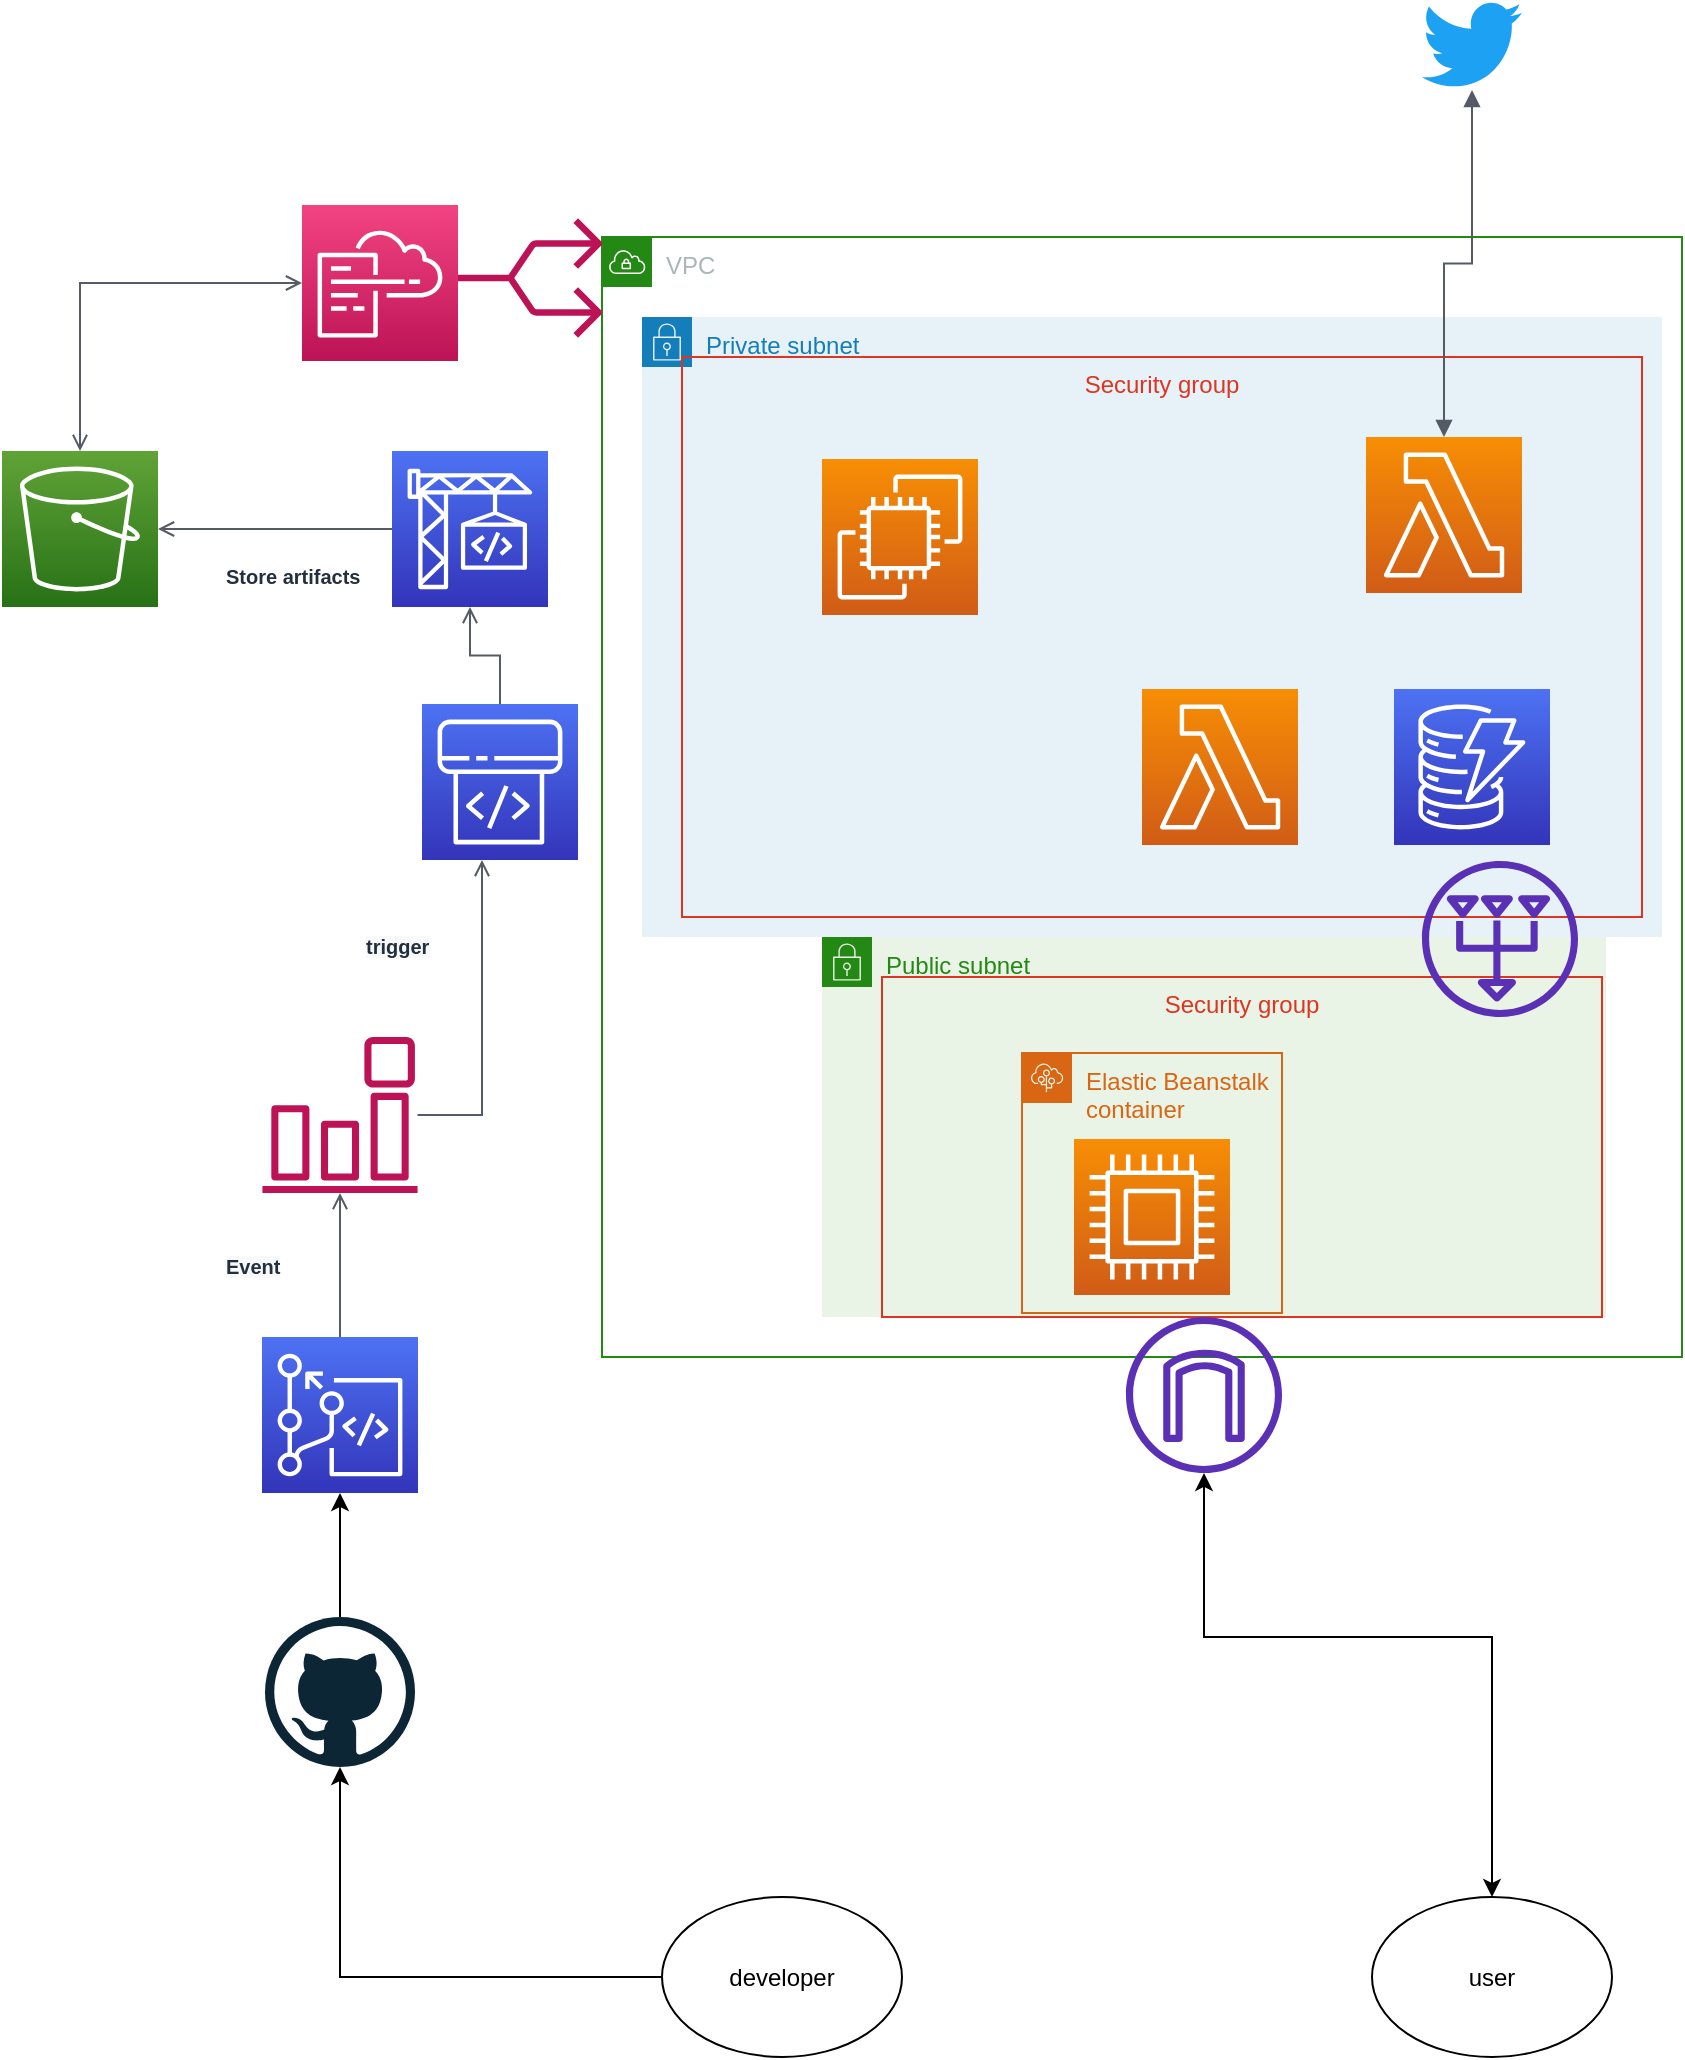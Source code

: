 <mxfile version="13.7.3" type="device"><diagram id="jLGJko12P5ZYonk4BvOa" name="Page-1"><mxGraphModel dx="1422" dy="822" grid="1" gridSize="10" guides="1" tooltips="1" connect="1" arrows="1" fold="1" page="1" pageScale="1" pageWidth="850" pageHeight="1100" math="0" shadow="0"><root><mxCell id="0"/><mxCell id="1" parent="0"/><mxCell id="xLNe65JZoadd3Pq_8RIp-9" value="VPC" style="points=[[0,0],[0.25,0],[0.5,0],[0.75,0],[1,0],[1,0.25],[1,0.5],[1,0.75],[1,1],[0.75,1],[0.5,1],[0.25,1],[0,1],[0,0.75],[0,0.5],[0,0.25]];outlineConnect=0;gradientColor=none;html=1;whiteSpace=wrap;fontSize=12;fontStyle=0;shape=mxgraph.aws4.group;grIcon=mxgraph.aws4.group_vpc;strokeColor=#248814;fillColor=none;verticalAlign=top;align=left;spacingLeft=30;fontColor=#AAB7B8;dashed=0;" vertex="1" parent="1"><mxGeometry x="510" y="118.5" width="540" height="560" as="geometry"/></mxCell><mxCell id="xLNe65JZoadd3Pq_8RIp-6" value="Private subnet" style="points=[[0,0],[0.25,0],[0.5,0],[0.75,0],[1,0],[1,0.25],[1,0.5],[1,0.75],[1,1],[0.75,1],[0.5,1],[0.25,1],[0,1],[0,0.75],[0,0.5],[0,0.25]];outlineConnect=0;gradientColor=none;html=1;whiteSpace=wrap;fontSize=12;fontStyle=0;shape=mxgraph.aws4.group;grIcon=mxgraph.aws4.group_security_group;grStroke=0;strokeColor=#147EBA;fillColor=#E6F2F8;verticalAlign=top;align=left;spacingLeft=30;fontColor=#147EBA;dashed=0;" vertex="1" parent="1"><mxGeometry x="530" y="158.5" width="510" height="310" as="geometry"/></mxCell><mxCell id="xLNe65JZoadd3Pq_8RIp-24" value="Security group" style="fillColor=none;strokeColor=#DD3522;verticalAlign=top;fontStyle=0;fontColor=#DD3522;" vertex="1" parent="1"><mxGeometry x="550" y="178.5" width="480" height="280" as="geometry"/></mxCell><mxCell id="xLNe65JZoadd3Pq_8RIp-5" value="Public subnet" style="points=[[0,0],[0.25,0],[0.5,0],[0.75,0],[1,0],[1,0.25],[1,0.5],[1,0.75],[1,1],[0.75,1],[0.5,1],[0.25,1],[0,1],[0,0.75],[0,0.5],[0,0.25]];outlineConnect=0;gradientColor=none;html=1;whiteSpace=wrap;fontSize=12;fontStyle=0;shape=mxgraph.aws4.group;grIcon=mxgraph.aws4.group_security_group;grStroke=0;strokeColor=#248814;fillColor=#E9F3E6;verticalAlign=top;align=left;spacingLeft=30;fontColor=#248814;dashed=0;" vertex="1" parent="1"><mxGeometry x="620" y="468.5" width="392" height="190" as="geometry"/></mxCell><mxCell id="xLNe65JZoadd3Pq_8RIp-25" value="Security group" style="fillColor=none;strokeColor=#DD3522;verticalAlign=top;fontStyle=0;fontColor=#DD3522;" vertex="1" parent="1"><mxGeometry x="650" y="488.5" width="360" height="170" as="geometry"/></mxCell><mxCell id="YJ_b8lcH459bg5A_i5MD-8" style="edgeStyle=orthogonalEdgeStyle;rounded=0;orthogonalLoop=1;jettySize=auto;html=1;" parent="1" source="YJ_b8lcH459bg5A_i5MD-3" edge="1" target="xLNe65JZoadd3Pq_8RIp-10"><mxGeometry relative="1" as="geometry"><mxPoint x="-222.5" y="628.5" as="targetPoint"/></mxGeometry></mxCell><mxCell id="YJ_b8lcH459bg5A_i5MD-3" value="" style="dashed=0;outlineConnect=0;html=1;align=center;labelPosition=center;verticalLabelPosition=bottom;verticalAlign=top;shape=mxgraph.weblogos.github" parent="1" vertex="1"><mxGeometry x="341.5" y="808.5" width="75" height="75" as="geometry"/></mxCell><mxCell id="YJ_b8lcH459bg5A_i5MD-19" style="edgeStyle=orthogonalEdgeStyle;rounded=0;orthogonalLoop=1;jettySize=auto;html=1;" parent="1" source="YJ_b8lcH459bg5A_i5MD-4" target="YJ_b8lcH459bg5A_i5MD-3" edge="1"><mxGeometry relative="1" as="geometry"><mxPoint x="379" y="898.5" as="targetPoint"/></mxGeometry></mxCell><mxCell id="YJ_b8lcH459bg5A_i5MD-4" value="developer" style="ellipse;whiteSpace=wrap;html=1;" parent="1" vertex="1"><mxGeometry x="540" y="948.5" width="120" height="80" as="geometry"/></mxCell><mxCell id="YJ_b8lcH459bg5A_i5MD-5" value="user" style="ellipse;whiteSpace=wrap;html=1;" parent="1" vertex="1"><mxGeometry x="895" y="948.5" width="120" height="80" as="geometry"/></mxCell><mxCell id="7l3Auq9Raf8mUuUZezbI-16" style="edgeStyle=orthogonalEdgeStyle;rounded=0;orthogonalLoop=1;jettySize=auto;html=1;startArrow=classic;startFill=1;" parent="1" source="xLNe65JZoadd3Pq_8RIp-30" target="YJ_b8lcH459bg5A_i5MD-5" edge="1"><mxGeometry relative="1" as="geometry"><Array as="points"><mxPoint x="811" y="818.5"/><mxPoint x="955" y="818.5"/></Array></mxGeometry></mxCell><mxCell id="xLNe65JZoadd3Pq_8RIp-1" value="" style="outlineConnect=0;fontColor=#232F3E;gradientColor=#F78E04;gradientDirection=north;fillColor=#D05C17;strokeColor=#ffffff;dashed=0;verticalLabelPosition=bottom;verticalAlign=top;align=center;html=1;fontSize=12;fontStyle=0;aspect=fixed;shape=mxgraph.aws4.resourceIcon;resIcon=mxgraph.aws4.lambda;" vertex="1" parent="1"><mxGeometry x="892" y="218.5" width="78" height="78" as="geometry"/></mxCell><mxCell id="xLNe65JZoadd3Pq_8RIp-2" value="" style="outlineConnect=0;fontColor=#232F3E;gradientColor=#4D72F3;gradientDirection=north;fillColor=#3334B9;strokeColor=#ffffff;dashed=0;verticalLabelPosition=bottom;verticalAlign=top;align=center;html=1;fontSize=12;fontStyle=0;aspect=fixed;shape=mxgraph.aws4.resourceIcon;resIcon=mxgraph.aws4.codebuild;" vertex="1" parent="1"><mxGeometry x="405" y="225.5" width="78" height="78" as="geometry"/></mxCell><mxCell id="xLNe65JZoadd3Pq_8RIp-3" value="" style="outlineConnect=0;fontColor=#232F3E;gradientColor=#4D72F3;gradientDirection=north;fillColor=#3334B9;strokeColor=#ffffff;dashed=0;verticalLabelPosition=bottom;verticalAlign=top;align=center;html=1;fontSize=12;fontStyle=0;aspect=fixed;shape=mxgraph.aws4.resourceIcon;resIcon=mxgraph.aws4.codepipeline;" vertex="1" parent="1"><mxGeometry x="420" y="352" width="78" height="78" as="geometry"/></mxCell><mxCell id="xLNe65JZoadd3Pq_8RIp-8" value="Elastic Beanstalk container" style="points=[[0,0],[0.25,0],[0.5,0],[0.75,0],[1,0],[1,0.25],[1,0.5],[1,0.75],[1,1],[0.75,1],[0.5,1],[0.25,1],[0,1],[0,0.75],[0,0.5],[0,0.25]];outlineConnect=0;gradientColor=none;html=1;whiteSpace=wrap;fontSize=12;fontStyle=0;shape=mxgraph.aws4.group;grIcon=mxgraph.aws4.group_elastic_beanstalk;strokeColor=#D86613;fillColor=none;verticalAlign=top;align=left;spacingLeft=30;fontColor=#D86613;dashed=0;" vertex="1" parent="1"><mxGeometry x="720" y="526.5" width="130" height="130" as="geometry"/></mxCell><mxCell id="xLNe65JZoadd3Pq_8RIp-10" value="" style="outlineConnect=0;fontColor=#232F3E;gradientColor=#4D72F3;gradientDirection=north;fillColor=#3334B9;strokeColor=#ffffff;dashed=0;verticalLabelPosition=bottom;verticalAlign=top;align=center;html=1;fontSize=12;fontStyle=0;aspect=fixed;shape=mxgraph.aws4.resourceIcon;resIcon=mxgraph.aws4.codecommit;" vertex="1" parent="1"><mxGeometry x="340" y="668.5" width="78" height="78" as="geometry"/></mxCell><mxCell id="xLNe65JZoadd3Pq_8RIp-11" value="" style="outlineConnect=0;fontColor=#232F3E;gradientColor=#4D72F3;gradientDirection=north;fillColor=#3334B9;strokeColor=#ffffff;dashed=0;verticalLabelPosition=bottom;verticalAlign=top;align=center;html=1;fontSize=12;fontStyle=0;aspect=fixed;shape=mxgraph.aws4.resourceIcon;resIcon=mxgraph.aws4.dynamodb;" vertex="1" parent="1"><mxGeometry x="906" y="344.5" width="78" height="78" as="geometry"/></mxCell><mxCell id="xLNe65JZoadd3Pq_8RIp-12" value="" style="outlineConnect=0;fontColor=#232F3E;gradientColor=#F78E04;gradientDirection=north;fillColor=#D05C17;strokeColor=#ffffff;dashed=0;verticalLabelPosition=bottom;verticalAlign=top;align=center;html=1;fontSize=12;fontStyle=0;aspect=fixed;shape=mxgraph.aws4.resourceIcon;resIcon=mxgraph.aws4.ec2;" vertex="1" parent="1"><mxGeometry x="620" y="229.5" width="78" height="78" as="geometry"/></mxCell><mxCell id="xLNe65JZoadd3Pq_8RIp-14" value="" style="outlineConnect=0;fontColor=#232F3E;gradientColor=#F34482;gradientDirection=north;fillColor=#BC1356;strokeColor=#ffffff;dashed=0;verticalLabelPosition=bottom;verticalAlign=top;align=center;html=1;fontSize=12;fontStyle=0;aspect=fixed;shape=mxgraph.aws4.resourceIcon;resIcon=mxgraph.aws4.cloudformation;" vertex="1" parent="1"><mxGeometry x="360" y="102.5" width="78" height="78" as="geometry"/></mxCell><mxCell id="xLNe65JZoadd3Pq_8RIp-15" value="" style="outlineConnect=0;fontColor=#232F3E;gradientColor=none;fillColor=#BC1356;strokeColor=none;dashed=0;verticalLabelPosition=bottom;verticalAlign=top;align=center;html=1;fontSize=12;fontStyle=0;aspect=fixed;pointerEvents=1;shape=mxgraph.aws4.deployments;direction=north;" vertex="1" parent="1"><mxGeometry x="438" y="109" width="72" height="60" as="geometry"/></mxCell><mxCell id="xLNe65JZoadd3Pq_8RIp-17" value="" style="outlineConnect=0;fontColor=#232F3E;gradientColor=#F78E04;gradientDirection=north;fillColor=#D05C17;strokeColor=#ffffff;dashed=0;verticalLabelPosition=bottom;verticalAlign=top;align=center;html=1;fontSize=12;fontStyle=0;aspect=fixed;shape=mxgraph.aws4.resourceIcon;resIcon=mxgraph.aws4.lambda;" vertex="1" parent="1"><mxGeometry x="780" y="344.5" width="78" height="78" as="geometry"/></mxCell><mxCell id="xLNe65JZoadd3Pq_8RIp-19" value="" style="outlineConnect=0;fontColor=#232F3E;gradientColor=#F78E04;gradientDirection=north;fillColor=#D05C17;strokeColor=#ffffff;dashed=0;verticalLabelPosition=bottom;verticalAlign=top;align=center;html=1;fontSize=12;fontStyle=0;aspect=fixed;shape=mxgraph.aws4.resourceIcon;resIcon=mxgraph.aws4.compute;" vertex="1" parent="1"><mxGeometry x="746" y="569.5" width="78" height="78" as="geometry"/></mxCell><mxCell id="xLNe65JZoadd3Pq_8RIp-22" value="" style="dashed=0;outlineConnect=0;html=1;align=center;labelPosition=center;verticalLabelPosition=bottom;verticalAlign=top;shape=mxgraph.weblogos.twitter;fillColor=#1DA1F2;strokeColor=none" vertex="1" parent="1"><mxGeometry x="920" width="50" height="45" as="geometry"/></mxCell><mxCell id="xLNe65JZoadd3Pq_8RIp-28" value="" style="edgeStyle=orthogonalEdgeStyle;html=1;endArrow=open;elbow=vertical;startArrow=open;startFill=0;endFill=0;strokeColor=#545B64;rounded=0;" edge="1" parent="1" source="xLNe65JZoadd3Pq_8RIp-14" target="xLNe65JZoadd3Pq_8RIp-44"><mxGeometry width="100" relative="1" as="geometry"><mxPoint x="340" y="448.5" as="sourcePoint"/><mxPoint x="399" y="298.5" as="targetPoint"/></mxGeometry></mxCell><mxCell id="xLNe65JZoadd3Pq_8RIp-30" value="" style="outlineConnect=0;fontColor=#232F3E;gradientColor=none;fillColor=#5A30B5;strokeColor=none;dashed=0;verticalLabelPosition=bottom;verticalAlign=top;align=center;html=1;fontSize=12;fontStyle=0;aspect=fixed;pointerEvents=1;shape=mxgraph.aws4.internet_gateway;" vertex="1" parent="1"><mxGeometry x="772" y="658.5" width="78" height="78" as="geometry"/></mxCell><mxCell id="xLNe65JZoadd3Pq_8RIp-31" value="" style="outlineConnect=0;fontColor=#232F3E;gradientColor=none;fillColor=#5A30B5;strokeColor=none;dashed=0;verticalLabelPosition=bottom;verticalAlign=top;align=center;html=1;fontSize=12;fontStyle=0;aspect=fixed;pointerEvents=1;shape=mxgraph.aws4.nat_gateway;direction=south;" vertex="1" parent="1"><mxGeometry x="920" y="430.5" width="78" height="78" as="geometry"/></mxCell><mxCell id="xLNe65JZoadd3Pq_8RIp-32" value="" style="outlineConnect=0;fontColor=#232F3E;gradientColor=none;fillColor=#BC1356;strokeColor=none;dashed=0;verticalLabelPosition=bottom;verticalAlign=top;align=center;html=1;fontSize=12;fontStyle=0;aspect=fixed;pointerEvents=1;shape=mxgraph.aws4.event_event_based;" vertex="1" parent="1"><mxGeometry x="340" y="518.5" width="78" height="78" as="geometry"/></mxCell><mxCell id="xLNe65JZoadd3Pq_8RIp-36" value="" style="edgeStyle=orthogonalEdgeStyle;html=1;endArrow=block;elbow=vertical;startArrow=block;startFill=1;endFill=1;strokeColor=#545B64;rounded=0;" edge="1" parent="1" source="xLNe65JZoadd3Pq_8RIp-1" target="xLNe65JZoadd3Pq_8RIp-22"><mxGeometry width="100" relative="1" as="geometry"><mxPoint x="830" y="78.5" as="sourcePoint"/><mxPoint x="930" y="78.5" as="targetPoint"/></mxGeometry></mxCell><mxCell id="xLNe65JZoadd3Pq_8RIp-38" value="&lt;span style=&quot;color: rgb(35 , 47 , 62) ; font-family: &amp;#34;helvetica&amp;#34; ; font-size: 10px ; font-style: normal ; font-weight: 700 ; letter-spacing: normal ; text-align: center ; text-indent: 0px ; text-transform: none ; word-spacing: 0px ; background-color: rgb(248 , 249 , 250) ; display: inline ; float: none&quot;&gt;trigger&lt;/span&gt;" style="text;whiteSpace=wrap;html=1;" vertex="1" parent="1"><mxGeometry x="390" y="458.5" width="50" height="30" as="geometry"/></mxCell><mxCell id="xLNe65JZoadd3Pq_8RIp-39" value="&lt;span style=&quot;color: rgb(35 , 47 , 62) ; font-family: &amp;#34;helvetica&amp;#34; ; font-size: 10px ; font-style: normal ; font-weight: 700 ; letter-spacing: normal ; text-align: center ; text-indent: 0px ; text-transform: none ; word-spacing: 0px ; background-color: rgb(248 , 249 , 250) ; display: inline ; float: none&quot;&gt;Event&lt;/span&gt;" style="text;whiteSpace=wrap;html=1;" vertex="1" parent="1"><mxGeometry x="320" y="618.5" width="50" height="30" as="geometry"/></mxCell><mxCell id="xLNe65JZoadd3Pq_8RIp-40" value="" style="edgeStyle=orthogonalEdgeStyle;html=1;endArrow=none;elbow=vertical;startArrow=open;startFill=0;strokeColor=#545B64;rounded=0;" edge="1" parent="1" source="xLNe65JZoadd3Pq_8RIp-32" target="xLNe65JZoadd3Pq_8RIp-10"><mxGeometry width="100" relative="1" as="geometry"><mxPoint x="150" y="658.5" as="sourcePoint"/><mxPoint x="250" y="658.5" as="targetPoint"/></mxGeometry></mxCell><mxCell id="xLNe65JZoadd3Pq_8RIp-42" value="" style="edgeStyle=orthogonalEdgeStyle;html=1;endArrow=none;elbow=vertical;startArrow=open;startFill=0;strokeColor=#545B64;rounded=0;" edge="1" parent="1" source="xLNe65JZoadd3Pq_8RIp-3" target="xLNe65JZoadd3Pq_8RIp-32"><mxGeometry width="100" relative="1" as="geometry"><mxPoint x="220" y="508.5" as="sourcePoint"/><mxPoint x="320" y="508.5" as="targetPoint"/><Array as="points"><mxPoint x="450" y="557.5"/></Array></mxGeometry></mxCell><mxCell id="xLNe65JZoadd3Pq_8RIp-43" value="" style="edgeStyle=orthogonalEdgeStyle;html=1;endArrow=none;elbow=vertical;startArrow=open;startFill=0;strokeColor=#545B64;rounded=0;" edge="1" parent="1" source="xLNe65JZoadd3Pq_8RIp-2" target="xLNe65JZoadd3Pq_8RIp-3"><mxGeometry width="100" relative="1" as="geometry"><mxPoint x="90" y="508.5" as="sourcePoint"/><mxPoint x="190" y="508.5" as="targetPoint"/></mxGeometry></mxCell><mxCell id="xLNe65JZoadd3Pq_8RIp-44" value="" style="outlineConnect=0;fontColor=#232F3E;gradientColor=#60A337;gradientDirection=north;fillColor=#277116;strokeColor=#ffffff;dashed=0;verticalLabelPosition=bottom;verticalAlign=top;align=center;html=1;fontSize=12;fontStyle=0;aspect=fixed;shape=mxgraph.aws4.resourceIcon;resIcon=mxgraph.aws4.s3;" vertex="1" parent="1"><mxGeometry x="210" y="225.5" width="78" height="78" as="geometry"/></mxCell><mxCell id="xLNe65JZoadd3Pq_8RIp-45" value="" style="edgeStyle=orthogonalEdgeStyle;html=1;endArrow=none;elbow=vertical;startArrow=open;startFill=0;strokeColor=#545B64;rounded=0;" edge="1" parent="1" source="xLNe65JZoadd3Pq_8RIp-44" target="xLNe65JZoadd3Pq_8RIp-2"><mxGeometry width="100" relative="1" as="geometry"><mxPoint x="310" y="264.5" as="sourcePoint"/><mxPoint x="370" y="257.5" as="targetPoint"/></mxGeometry></mxCell><mxCell id="xLNe65JZoadd3Pq_8RIp-46" value="&lt;div style=&quot;text-align: center&quot;&gt;&lt;span style=&quot;font-size: 10px&quot;&gt;&lt;font color=&quot;#232f3e&quot; face=&quot;helvetica&quot;&gt;&lt;b&gt;Store artifacts&lt;/b&gt;&lt;/font&gt;&lt;/span&gt;&lt;/div&gt;" style="text;whiteSpace=wrap;html=1;" vertex="1" parent="1"><mxGeometry x="320" y="273.5" width="70" height="45" as="geometry"/></mxCell></root></mxGraphModel></diagram></mxfile>
